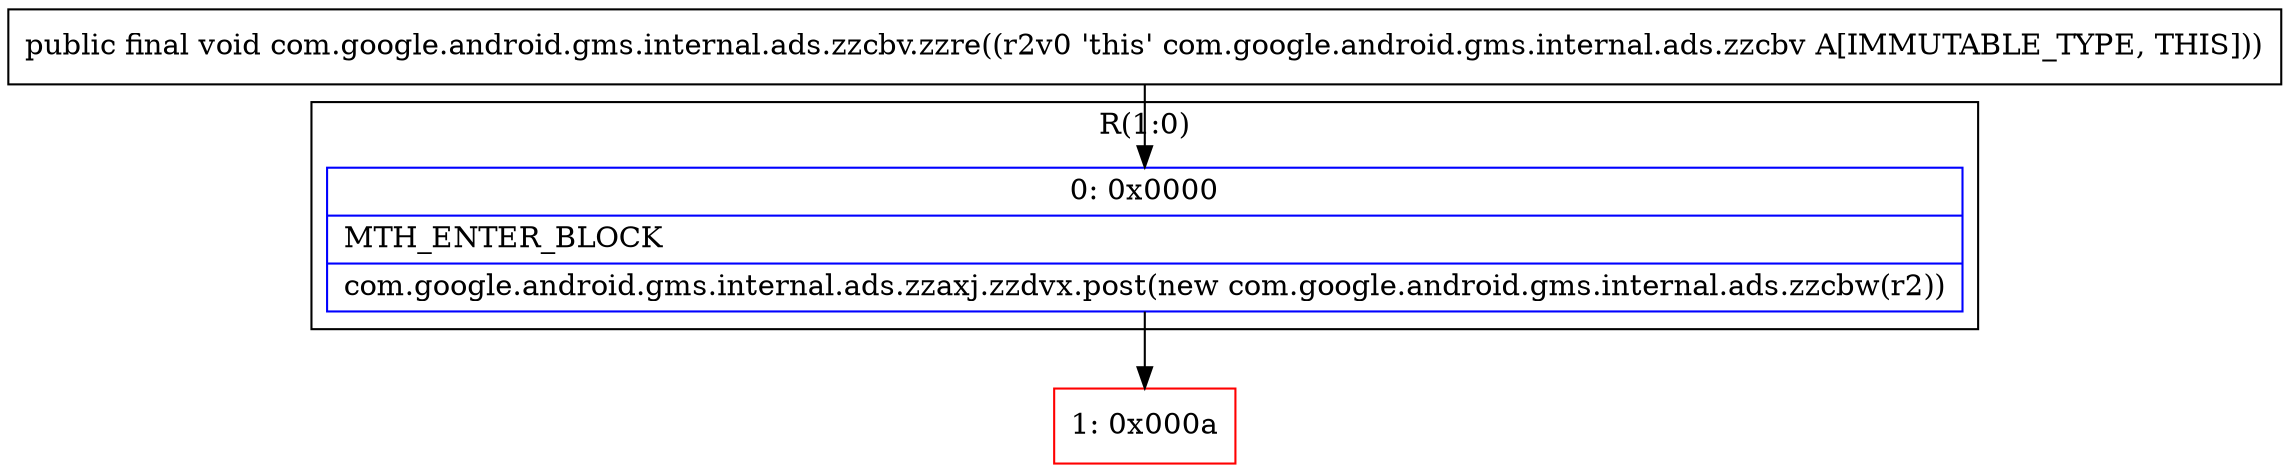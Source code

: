 digraph "CFG forcom.google.android.gms.internal.ads.zzcbv.zzre()V" {
subgraph cluster_Region_1219774338 {
label = "R(1:0)";
node [shape=record,color=blue];
Node_0 [shape=record,label="{0\:\ 0x0000|MTH_ENTER_BLOCK\l|com.google.android.gms.internal.ads.zzaxj.zzdvx.post(new com.google.android.gms.internal.ads.zzcbw(r2))\l}"];
}
Node_1 [shape=record,color=red,label="{1\:\ 0x000a}"];
MethodNode[shape=record,label="{public final void com.google.android.gms.internal.ads.zzcbv.zzre((r2v0 'this' com.google.android.gms.internal.ads.zzcbv A[IMMUTABLE_TYPE, THIS])) }"];
MethodNode -> Node_0;
Node_0 -> Node_1;
}

